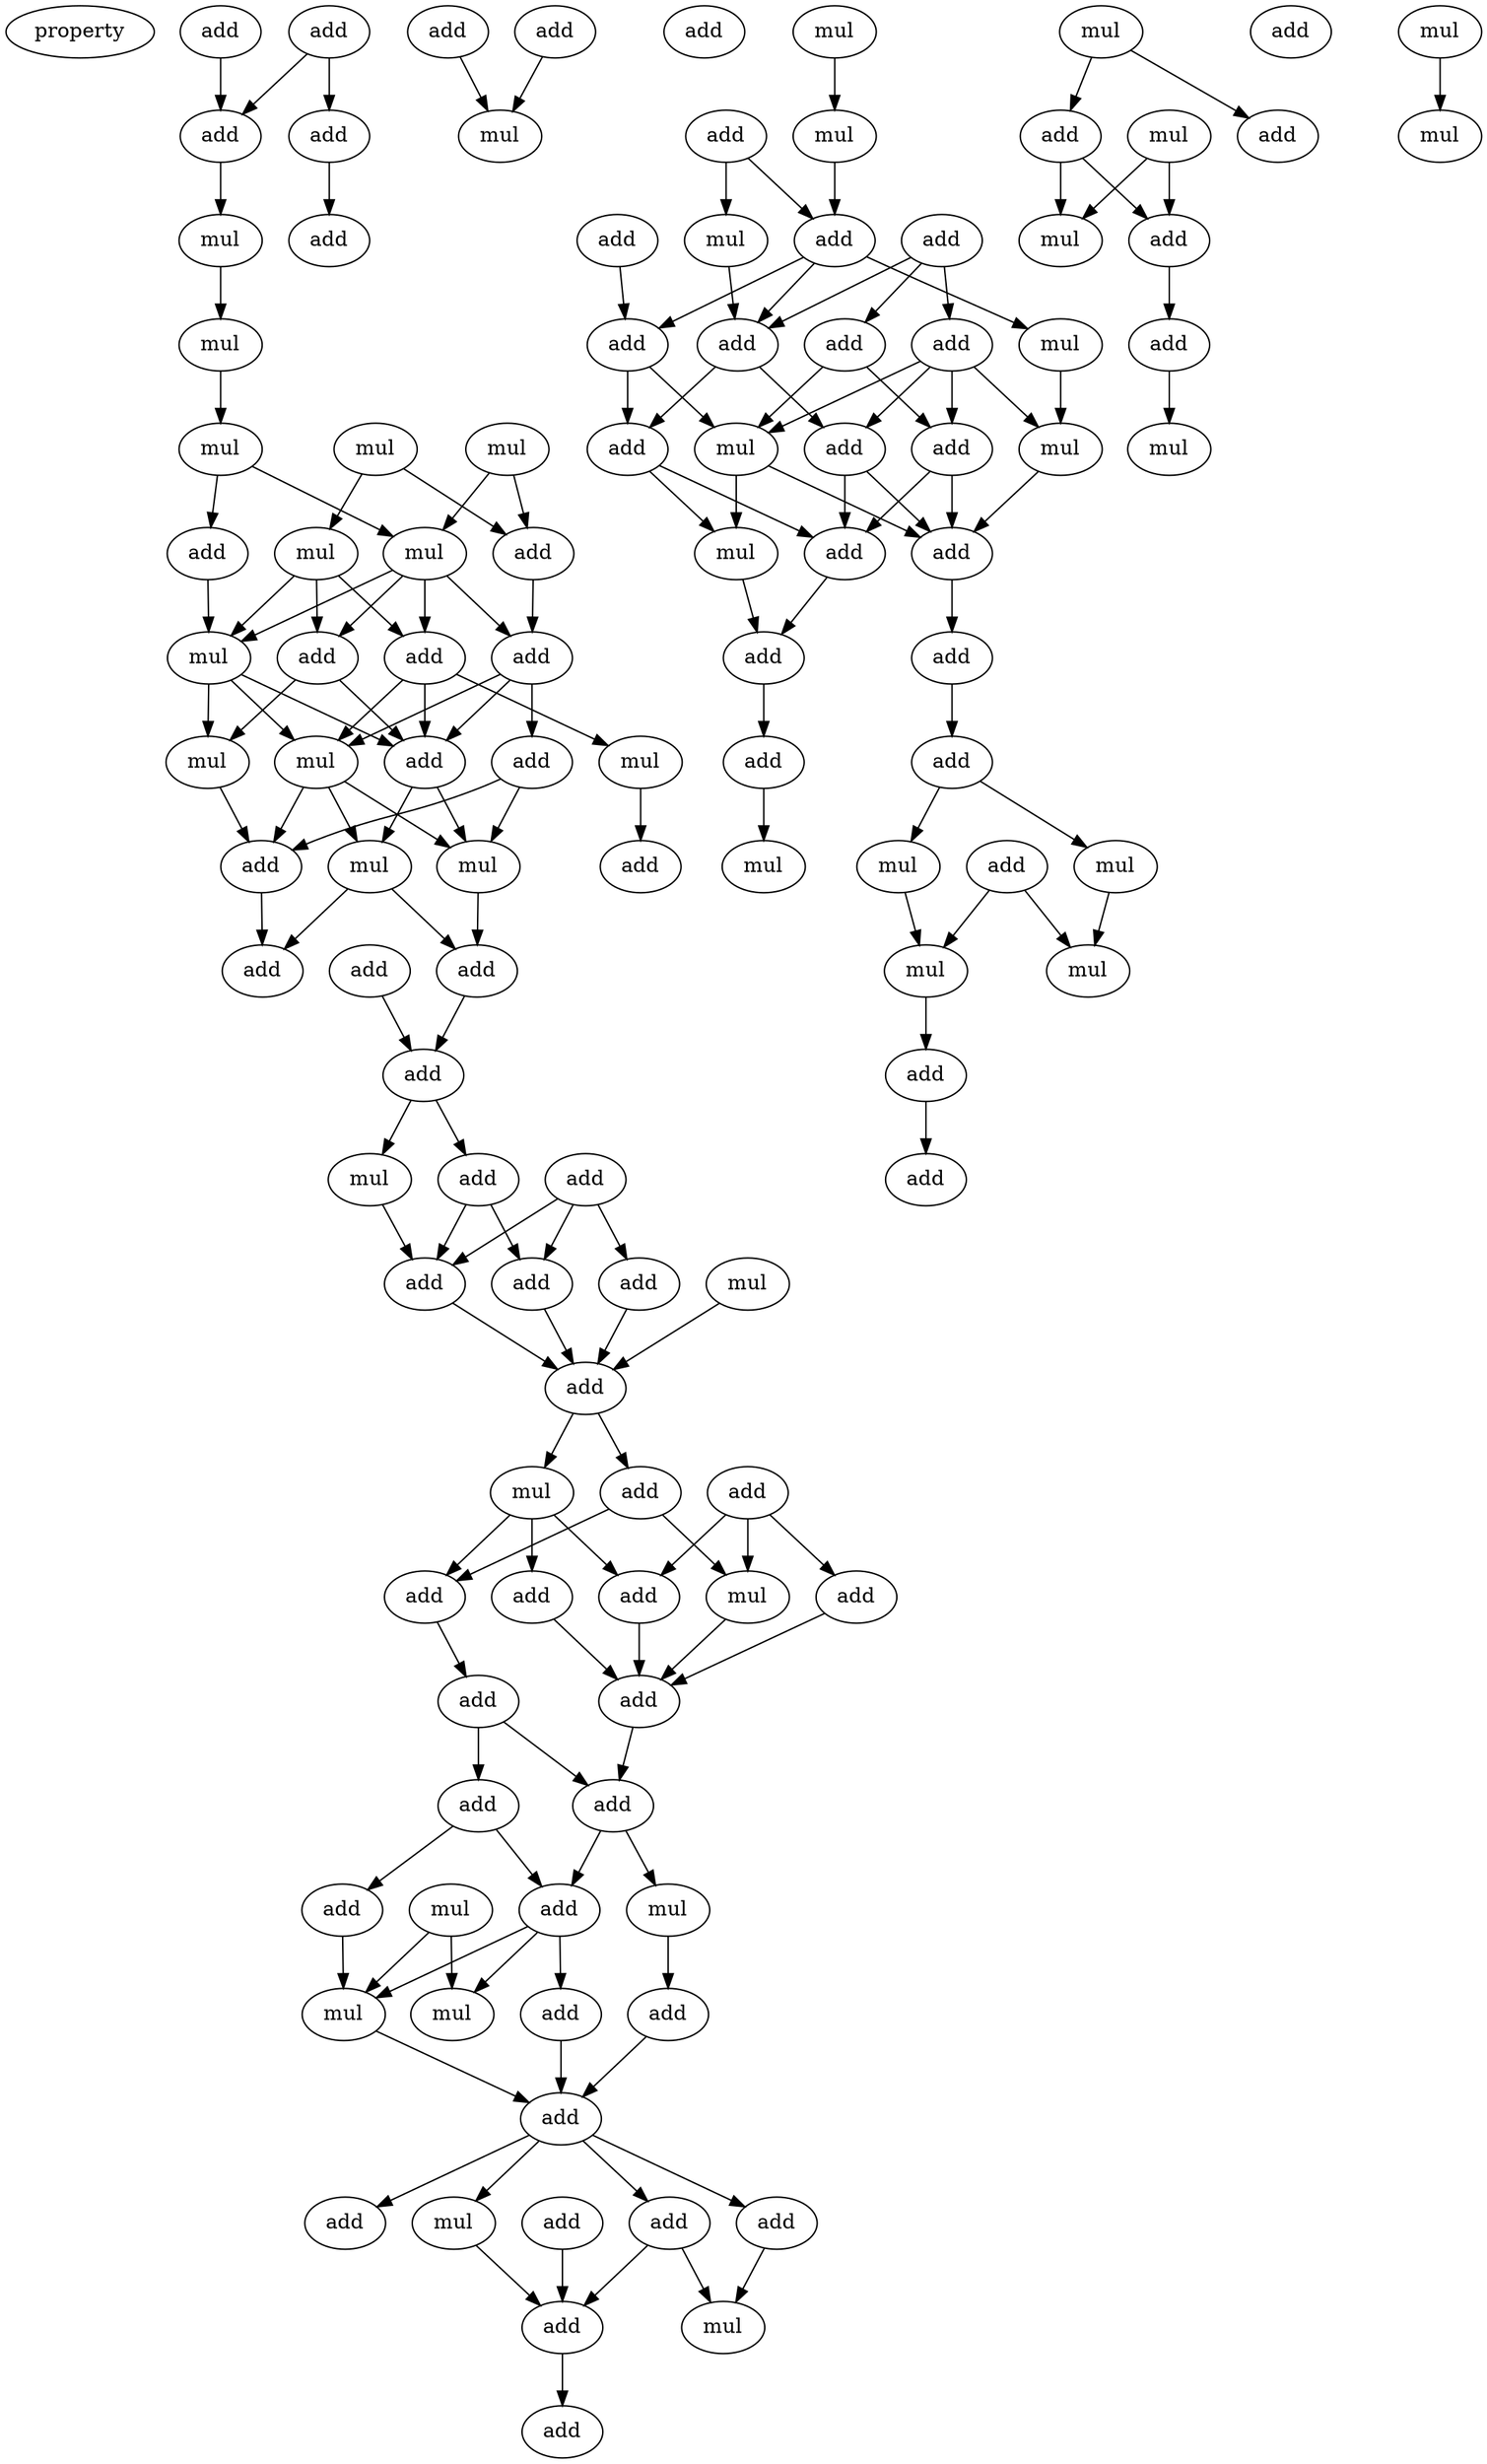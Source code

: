 digraph {
    node [fontcolor=black]
    property [mul=2,lf=1.9]
    0 [ label = add ];
    1 [ label = add ];
    2 [ label = add ];
    3 [ label = add ];
    4 [ label = add ];
    5 [ label = mul ];
    6 [ label = add ];
    7 [ label = mul ];
    8 [ label = add ];
    9 [ label = add ];
    10 [ label = mul ];
    11 [ label = mul ];
    12 [ label = mul ];
    13 [ label = mul ];
    14 [ label = mul ];
    15 [ label = add ];
    16 [ label = add ];
    17 [ label = mul ];
    18 [ label = mul ];
    19 [ label = add ];
    20 [ label = add ];
    21 [ label = add ];
    22 [ label = mul ];
    23 [ label = add ];
    24 [ label = mul ];
    25 [ label = mul ];
    26 [ label = add ];
    27 [ label = mul ];
    28 [ label = mul ];
    29 [ label = add ];
    30 [ label = add ];
    31 [ label = add ];
    32 [ label = add ];
    33 [ label = add ];
    34 [ label = add ];
    35 [ label = add ];
    36 [ label = mul ];
    37 [ label = add ];
    38 [ label = add ];
    39 [ label = add ];
    40 [ label = add ];
    41 [ label = mul ];
    42 [ label = add ];
    43 [ label = mul ];
    44 [ label = add ];
    45 [ label = add ];
    46 [ label = add ];
    47 [ label = add ];
    48 [ label = mul ];
    49 [ label = add ];
    50 [ label = add ];
    51 [ label = add ];
    52 [ label = add ];
    53 [ label = add ];
    54 [ label = add ];
    55 [ label = add ];
    56 [ label = add ];
    57 [ label = mul ];
    58 [ label = mul ];
    59 [ label = mul ];
    60 [ label = mul ];
    61 [ label = add ];
    62 [ label = add ];
    63 [ label = add ];
    64 [ label = add ];
    65 [ label = mul ];
    66 [ label = add ];
    67 [ label = add ];
    68 [ label = add ];
    69 [ label = add ];
    70 [ label = mul ];
    71 [ label = add ];
    72 [ label = mul ];
    73 [ label = mul ];
    74 [ label = add ];
    75 [ label = add ];
    76 [ label = mul ];
    77 [ label = add ];
    78 [ label = add ];
    79 [ label = add ];
    80 [ label = add ];
    81 [ label = add ];
    82 [ label = add ];
    83 [ label = mul ];
    84 [ label = mul ];
    85 [ label = add ];
    86 [ label = add ];
    87 [ label = add ];
    88 [ label = mul ];
    89 [ label = add ];
    90 [ label = mul ];
    91 [ label = add ];
    92 [ label = add ];
    93 [ label = add ];
    94 [ label = add ];
    95 [ label = add ];
    96 [ label = mul ];
    97 [ label = mul ];
    98 [ label = add ];
    99 [ label = mul ];
    100 [ label = mul ];
    101 [ label = mul ];
    102 [ label = add ];
    103 [ label = mul ];
    104 [ label = add ];
    105 [ label = add ];
    106 [ label = mul ];
    107 [ label = add ];
    108 [ label = add ];
    109 [ label = mul ];
    110 [ label = add ];
    111 [ label = add ];
    112 [ label = mul ];
    113 [ label = mul ];
    114 [ label = mul ];
    0 -> 6 [ name = 0 ];
    1 -> 4 [ name = 1 ];
    1 -> 6 [ name = 2 ];
    2 -> 5 [ name = 3 ];
    3 -> 5 [ name = 4 ];
    4 -> 8 [ name = 5 ];
    6 -> 7 [ name = 6 ];
    7 -> 10 [ name = 7 ];
    10 -> 13 [ name = 8 ];
    11 -> 15 [ name = 9 ];
    11 -> 17 [ name = 10 ];
    12 -> 14 [ name = 11 ];
    12 -> 15 [ name = 12 ];
    13 -> 14 [ name = 13 ];
    13 -> 16 [ name = 14 ];
    14 -> 18 [ name = 15 ];
    14 -> 19 [ name = 16 ];
    14 -> 20 [ name = 17 ];
    14 -> 21 [ name = 18 ];
    15 -> 21 [ name = 19 ];
    16 -> 18 [ name = 20 ];
    17 -> 18 [ name = 21 ];
    17 -> 19 [ name = 22 ];
    17 -> 20 [ name = 23 ];
    18 -> 24 [ name = 24 ];
    18 -> 25 [ name = 25 ];
    18 -> 26 [ name = 26 ];
    19 -> 22 [ name = 27 ];
    19 -> 24 [ name = 28 ];
    19 -> 26 [ name = 29 ];
    20 -> 25 [ name = 30 ];
    20 -> 26 [ name = 31 ];
    21 -> 23 [ name = 32 ];
    21 -> 24 [ name = 33 ];
    21 -> 26 [ name = 34 ];
    22 -> 29 [ name = 35 ];
    23 -> 28 [ name = 36 ];
    23 -> 30 [ name = 37 ];
    24 -> 27 [ name = 38 ];
    24 -> 28 [ name = 39 ];
    24 -> 30 [ name = 40 ];
    25 -> 30 [ name = 41 ];
    26 -> 27 [ name = 42 ];
    26 -> 28 [ name = 43 ];
    27 -> 32 [ name = 44 ];
    27 -> 33 [ name = 45 ];
    28 -> 33 [ name = 46 ];
    30 -> 32 [ name = 47 ];
    31 -> 34 [ name = 48 ];
    33 -> 34 [ name = 49 ];
    34 -> 35 [ name = 50 ];
    34 -> 36 [ name = 51 ];
    35 -> 38 [ name = 52 ];
    35 -> 39 [ name = 53 ];
    36 -> 38 [ name = 54 ];
    37 -> 38 [ name = 55 ];
    37 -> 39 [ name = 56 ];
    37 -> 40 [ name = 57 ];
    38 -> 42 [ name = 58 ];
    39 -> 42 [ name = 59 ];
    40 -> 42 [ name = 60 ];
    41 -> 42 [ name = 61 ];
    42 -> 43 [ name = 62 ];
    42 -> 44 [ name = 63 ];
    43 -> 47 [ name = 64 ];
    43 -> 49 [ name = 65 ];
    43 -> 50 [ name = 66 ];
    44 -> 48 [ name = 67 ];
    44 -> 50 [ name = 68 ];
    45 -> 46 [ name = 69 ];
    45 -> 48 [ name = 70 ];
    45 -> 49 [ name = 71 ];
    46 -> 52 [ name = 72 ];
    47 -> 52 [ name = 73 ];
    48 -> 52 [ name = 74 ];
    49 -> 52 [ name = 75 ];
    50 -> 51 [ name = 76 ];
    51 -> 53 [ name = 77 ];
    51 -> 54 [ name = 78 ];
    52 -> 53 [ name = 79 ];
    53 -> 55 [ name = 80 ];
    53 -> 58 [ name = 81 ];
    54 -> 55 [ name = 82 ];
    54 -> 56 [ name = 83 ];
    55 -> 59 [ name = 84 ];
    55 -> 60 [ name = 85 ];
    55 -> 61 [ name = 86 ];
    56 -> 59 [ name = 87 ];
    57 -> 59 [ name = 88 ];
    57 -> 60 [ name = 89 ];
    58 -> 62 [ name = 90 ];
    59 -> 63 [ name = 91 ];
    61 -> 63 [ name = 92 ];
    62 -> 63 [ name = 93 ];
    63 -> 64 [ name = 94 ];
    63 -> 65 [ name = 95 ];
    63 -> 67 [ name = 96 ];
    63 -> 68 [ name = 97 ];
    65 -> 69 [ name = 98 ];
    66 -> 69 [ name = 99 ];
    67 -> 70 [ name = 100 ];
    68 -> 69 [ name = 101 ];
    68 -> 70 [ name = 102 ];
    69 -> 71 [ name = 103 ];
    72 -> 73 [ name = 104 ];
    73 -> 75 [ name = 105 ];
    74 -> 75 [ name = 106 ];
    74 -> 76 [ name = 107 ];
    75 -> 79 [ name = 108 ];
    75 -> 82 [ name = 109 ];
    75 -> 83 [ name = 110 ];
    76 -> 82 [ name = 111 ];
    77 -> 80 [ name = 112 ];
    77 -> 81 [ name = 113 ];
    77 -> 82 [ name = 114 ];
    78 -> 79 [ name = 115 ];
    79 -> 84 [ name = 116 ];
    79 -> 87 [ name = 117 ];
    80 -> 84 [ name = 118 ];
    80 -> 85 [ name = 119 ];
    80 -> 86 [ name = 120 ];
    80 -> 88 [ name = 121 ];
    81 -> 84 [ name = 122 ];
    81 -> 86 [ name = 123 ];
    82 -> 85 [ name = 124 ];
    82 -> 87 [ name = 125 ];
    83 -> 88 [ name = 126 ];
    84 -> 90 [ name = 127 ];
    84 -> 91 [ name = 128 ];
    85 -> 89 [ name = 129 ];
    85 -> 91 [ name = 130 ];
    86 -> 89 [ name = 131 ];
    86 -> 91 [ name = 132 ];
    87 -> 89 [ name = 133 ];
    87 -> 90 [ name = 134 ];
    88 -> 91 [ name = 135 ];
    89 -> 93 [ name = 136 ];
    90 -> 93 [ name = 137 ];
    91 -> 92 [ name = 138 ];
    92 -> 94 [ name = 139 ];
    93 -> 95 [ name = 140 ];
    94 -> 96 [ name = 141 ];
    94 -> 97 [ name = 142 ];
    95 -> 99 [ name = 143 ];
    96 -> 100 [ name = 144 ];
    97 -> 101 [ name = 145 ];
    98 -> 100 [ name = 146 ];
    98 -> 101 [ name = 147 ];
    100 -> 102 [ name = 148 ];
    102 -> 108 [ name = 149 ];
    103 -> 104 [ name = 150 ];
    103 -> 107 [ name = 151 ];
    104 -> 109 [ name = 152 ];
    104 -> 110 [ name = 153 ];
    106 -> 109 [ name = 154 ];
    106 -> 110 [ name = 155 ];
    110 -> 111 [ name = 156 ];
    111 -> 113 [ name = 157 ];
    112 -> 114 [ name = 158 ];
}
